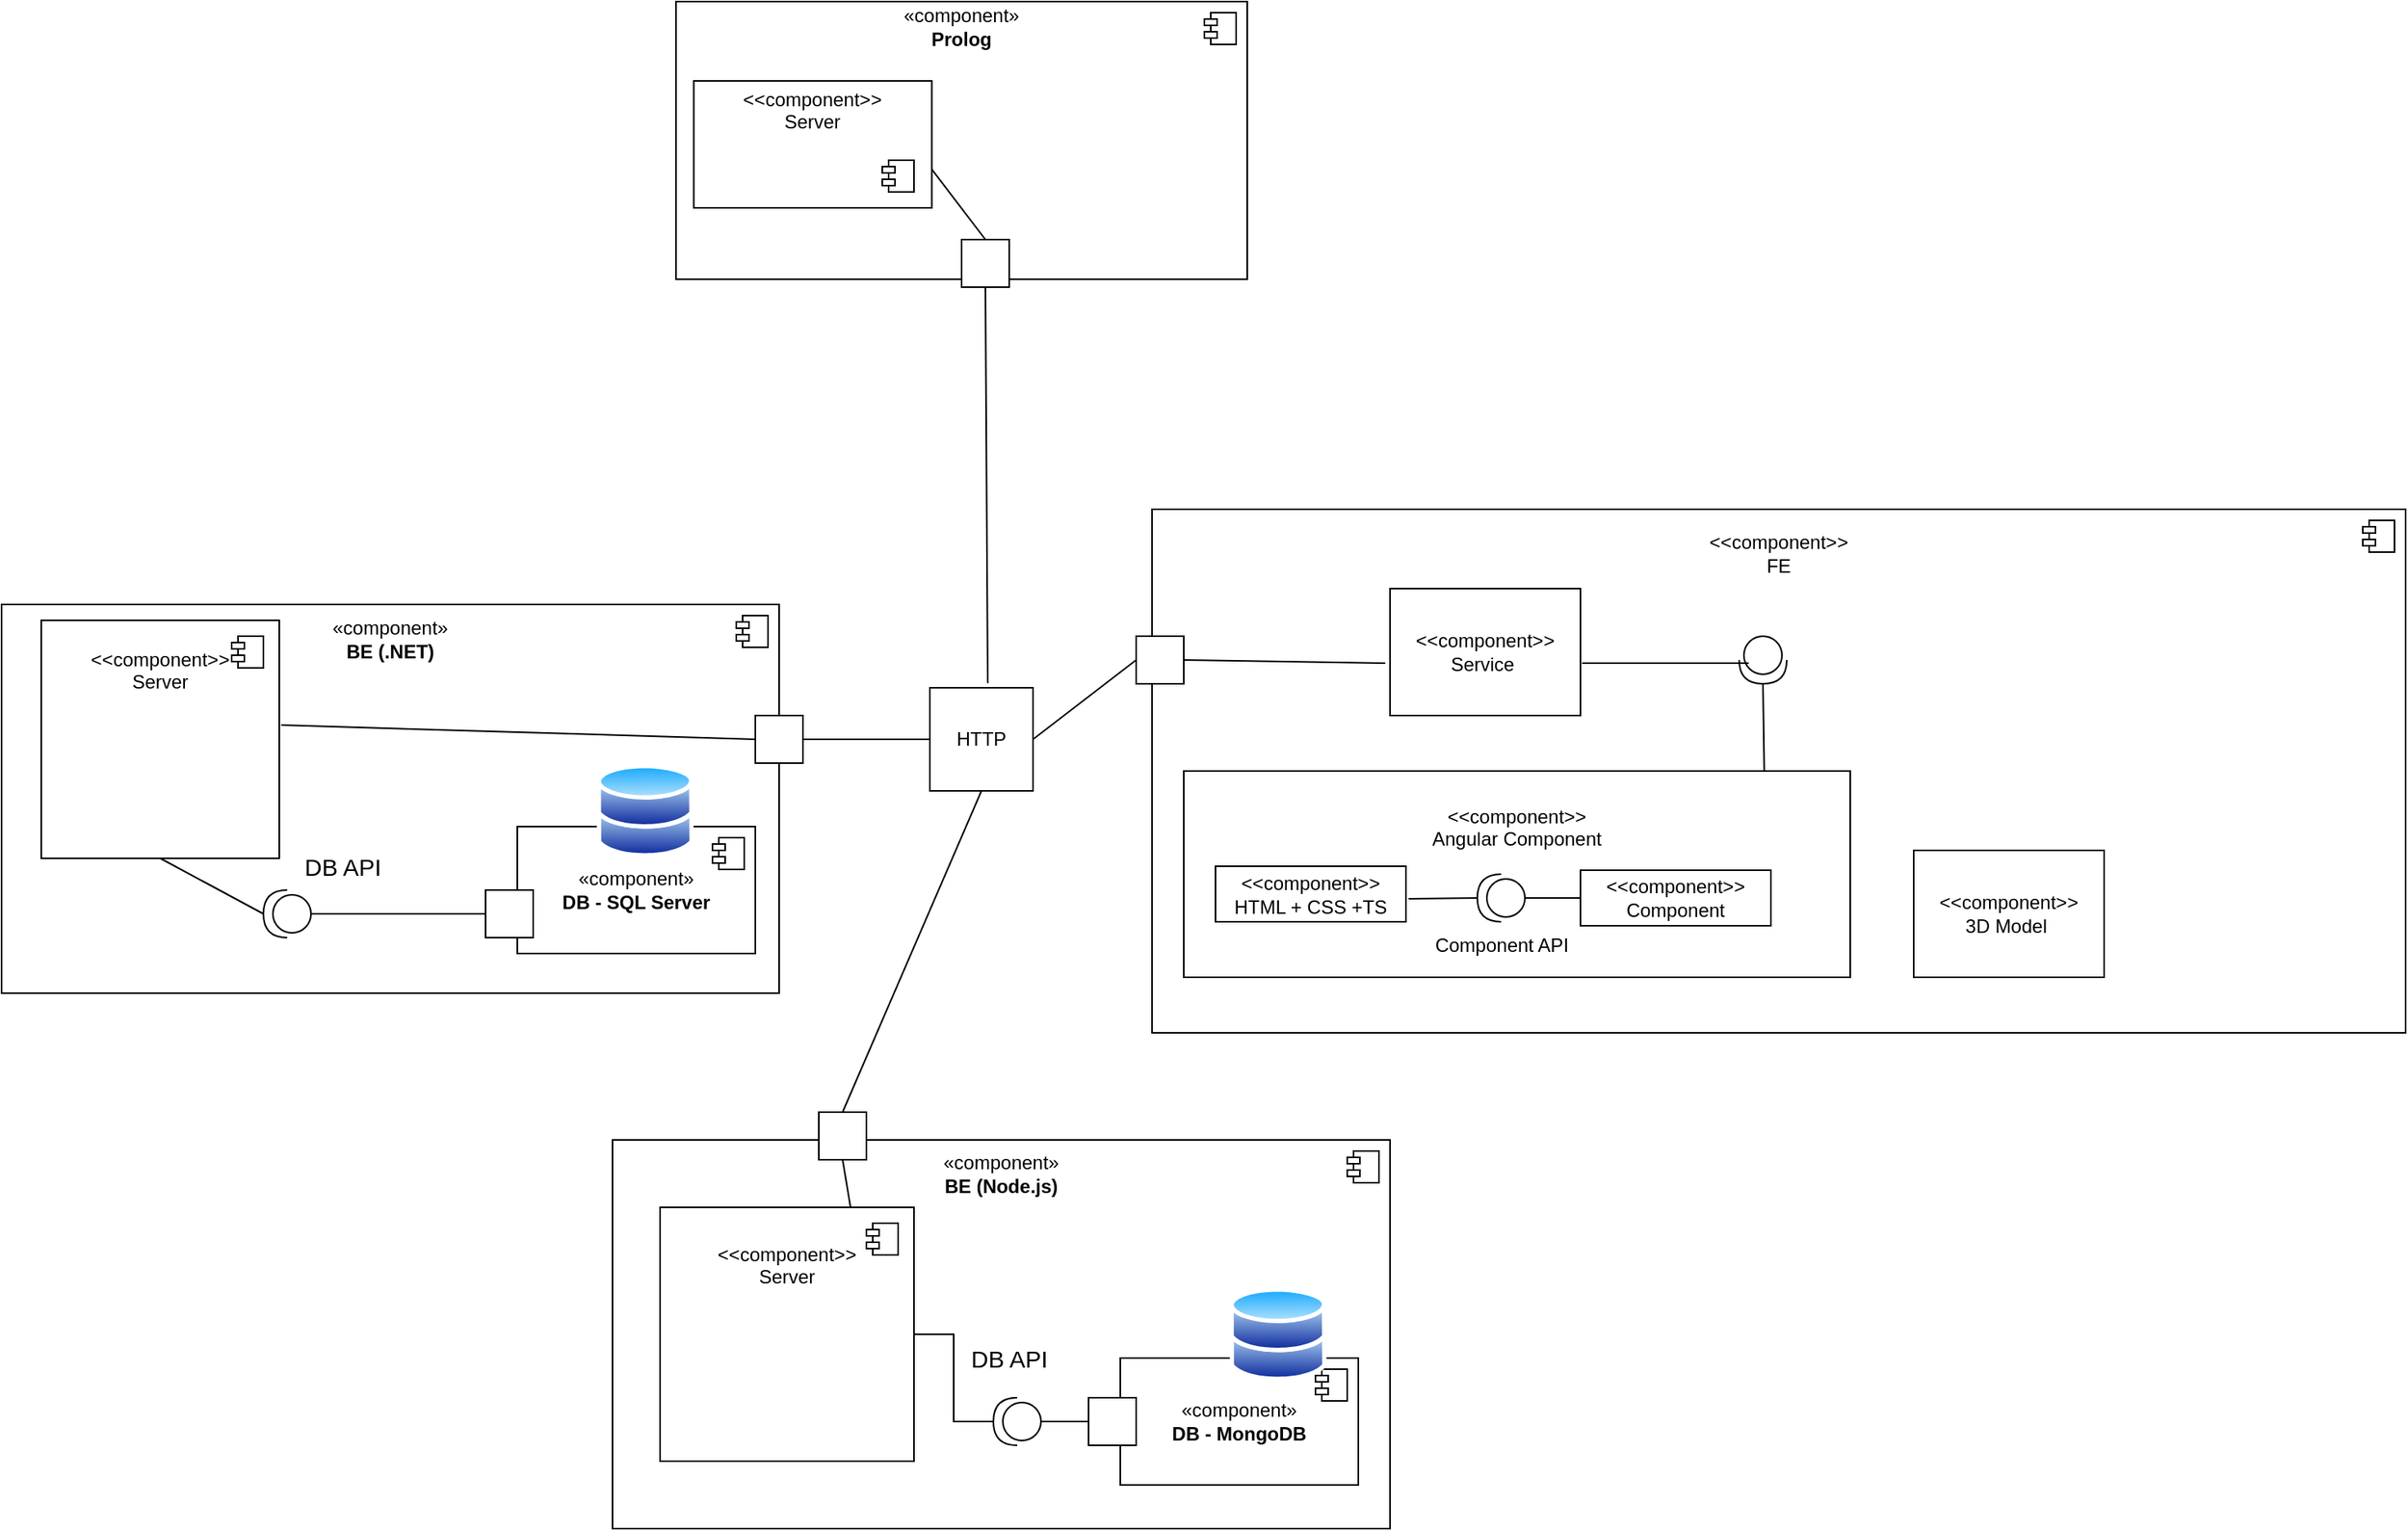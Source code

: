 <mxfile version="22.1.22" type="embed">
  <diagram name="Page-1" id="5f0bae14-7c28-e335-631c-24af17079c00">
    <mxGraphModel dx="470" dy="1202" grid="1" gridSize="10" guides="1" tooltips="1" connect="1" arrows="1" fold="1" page="1" pageScale="1" pageWidth="1100" pageHeight="850" background="none" math="0" shadow="0">
      <root>
        <mxCell id="0" />
        <mxCell id="1" parent="0" />
        <mxCell id="n8QAAM1QE8m8qRbaEajq-12" value="«component»&lt;div&gt;&lt;b&gt;BE (.NET)&lt;/b&gt;&lt;/div&gt;&lt;div&gt;&lt;b&gt;&lt;br&gt;&lt;/b&gt;&lt;/div&gt;&lt;div&gt;&lt;b&gt;&lt;br&gt;&lt;/b&gt;&lt;/div&gt;&lt;div&gt;&lt;b&gt;&lt;br&gt;&lt;/b&gt;&lt;/div&gt;&lt;div&gt;&lt;b&gt;&lt;br&gt;&lt;/b&gt;&lt;/div&gt;&lt;div&gt;&lt;b&gt;&lt;br&gt;&lt;/b&gt;&lt;/div&gt;&lt;div&gt;&lt;b&gt;&lt;br&gt;&lt;/b&gt;&lt;/div&gt;&lt;div&gt;&lt;b&gt;&lt;br&gt;&lt;/b&gt;&lt;/div&gt;&lt;div&gt;&lt;b&gt;&lt;br&gt;&lt;/b&gt;&lt;/div&gt;&lt;div&gt;&lt;b&gt;&lt;br&gt;&lt;/b&gt;&lt;/div&gt;&lt;div&gt;&lt;b&gt;&lt;br&gt;&lt;/b&gt;&lt;/div&gt;&lt;div&gt;&lt;b&gt;&lt;br&gt;&lt;/b&gt;&lt;/div&gt;&lt;div&gt;&lt;b&gt;&lt;br&gt;&lt;/b&gt;&lt;/div&gt;&lt;div&gt;&lt;b&gt;&lt;br&gt;&lt;/b&gt;&lt;/div&gt;&lt;div&gt;&lt;b&gt;&lt;br&gt;&lt;/b&gt;&lt;/div&gt;" style="html=1;dropTarget=0;whiteSpace=wrap;" parent="1" vertex="1">
          <mxGeometry x="305" y="190" width="490" height="245" as="geometry" />
        </mxCell>
        <mxCell id="n8QAAM1QE8m8qRbaEajq-13" value="" style="shape=module;jettyWidth=8;jettyHeight=4;" parent="n8QAAM1QE8m8qRbaEajq-12" vertex="1">
          <mxGeometry x="1" width="20" height="20" relative="1" as="geometry">
            <mxPoint x="-27" y="7" as="offset" />
          </mxGeometry>
        </mxCell>
        <mxCell id="n8QAAM1QE8m8qRbaEajq-14" value="&lt;div style=&quot;&quot;&gt;&lt;span style=&quot;background-color: initial;&quot;&gt;&amp;lt;&amp;lt;component&amp;gt;&amp;gt;&lt;/span&gt;&lt;/div&gt;&lt;div style=&quot;&quot;&gt;&lt;span style=&quot;background-color: initial;&quot;&gt;Server&lt;/span&gt;&lt;/div&gt;&lt;div style=&quot;&quot;&gt;&lt;span style=&quot;background-color: initial;&quot;&gt;&lt;br&gt;&lt;/span&gt;&lt;/div&gt;&lt;div style=&quot;&quot;&gt;&lt;span style=&quot;background-color: initial;&quot;&gt;&lt;br&gt;&lt;/span&gt;&lt;/div&gt;&lt;div style=&quot;&quot;&gt;&lt;span style=&quot;background-color: initial;&quot;&gt;&lt;br&gt;&lt;/span&gt;&lt;/div&gt;&lt;div style=&quot;&quot;&gt;&lt;span style=&quot;background-color: initial;&quot;&gt;&lt;br&gt;&lt;/span&gt;&lt;/div&gt;&lt;div style=&quot;&quot;&gt;&lt;span style=&quot;background-color: initial;&quot;&gt;&lt;br&gt;&lt;/span&gt;&lt;/div&gt;&lt;br&gt;" style="whiteSpace=wrap;html=1;aspect=fixed;labelPosition=center;verticalLabelPosition=middle;align=center;verticalAlign=middle;" parent="1" vertex="1">
          <mxGeometry x="330" y="200" width="150" height="150" as="geometry" />
        </mxCell>
        <mxCell id="2J6mhQwY4nmyH72Ya9vR-6" value="" style="shape=providedRequiredInterface;html=1;verticalLabelPosition=bottom;sketch=0;rotation=-180;" parent="1" vertex="1">
          <mxGeometry x="470" y="370" width="30" height="30" as="geometry" />
        </mxCell>
        <mxCell id="2J6mhQwY4nmyH72Ya9vR-7" value="&lt;font style=&quot;font-size: 15px;&quot;&gt;DB API&lt;/font&gt;" style="text;strokeColor=none;fillColor=none;align=left;verticalAlign=middle;spacingLeft=4;spacingRight=4;overflow=hidden;points=[[0,0.5],[1,0.5]];portConstraint=eastwest;rotatable=0;whiteSpace=wrap;html=1;" parent="1" vertex="1">
          <mxGeometry x="490" y="340" width="70" height="30" as="geometry" />
        </mxCell>
        <mxCell id="2J6mhQwY4nmyH72Ya9vR-10" value="«component»&lt;div&gt;&lt;b&gt;DB - SQL Server&lt;/b&gt;&lt;/div&gt;" style="html=1;dropTarget=0;whiteSpace=wrap;" parent="1" vertex="1">
          <mxGeometry x="630" y="330" width="150" height="80" as="geometry" />
        </mxCell>
        <mxCell id="2J6mhQwY4nmyH72Ya9vR-11" value="" style="shape=module;jettyWidth=8;jettyHeight=4;" parent="2J6mhQwY4nmyH72Ya9vR-10" vertex="1">
          <mxGeometry x="1" width="20" height="20" relative="1" as="geometry">
            <mxPoint x="-27" y="7" as="offset" />
          </mxGeometry>
        </mxCell>
        <mxCell id="2J6mhQwY4nmyH72Ya9vR-9" value="" style="whiteSpace=wrap;html=1;aspect=fixed;" parent="1" vertex="1">
          <mxGeometry x="610" y="370" width="30" height="30" as="geometry" />
        </mxCell>
        <mxCell id="2" value="&amp;lt;&amp;lt;component&amp;gt;&amp;gt;&lt;br&gt;FE&lt;br&gt;&lt;br&gt;&lt;br&gt;&lt;br&gt;&lt;br&gt;&lt;br&gt;&lt;br&gt;&lt;br&gt;&lt;br&gt;&lt;br&gt;&lt;br&gt;&lt;br&gt;&lt;br&gt;&lt;br&gt;&lt;br&gt;&lt;br&gt;&lt;br&gt;&lt;br&gt;&lt;br&gt;&lt;br&gt;" style="html=1;dropTarget=0;whiteSpace=wrap;labelPosition=center;verticalLabelPosition=middle;align=center;verticalAlign=middle;" parent="1" vertex="1">
          <mxGeometry x="1030" y="130" width="790" height="330" as="geometry" />
        </mxCell>
        <mxCell id="3" value="" style="shape=module;jettyWidth=8;jettyHeight=4;" parent="2" vertex="1">
          <mxGeometry x="1" width="20" height="20" relative="1" as="geometry">
            <mxPoint x="-27" y="7" as="offset" />
          </mxGeometry>
        </mxCell>
        <mxCell id="4" value="" style="image;aspect=fixed;perimeter=ellipsePerimeter;html=1;align=center;shadow=0;dashed=0;spacingTop=3;image=img/lib/active_directory/databases.svg;" parent="1" vertex="1">
          <mxGeometry x="680" y="290" width="61.22" height="60" as="geometry" />
        </mxCell>
        <mxCell id="14" value="&amp;lt;&amp;lt;component&amp;gt;&amp;gt;&lt;br&gt;3D Model&amp;nbsp;" style="rounded=0;whiteSpace=wrap;html=1;" parent="1" vertex="1">
          <mxGeometry x="1510" y="345" width="120" height="80" as="geometry" />
        </mxCell>
        <mxCell id="28" value="" style="endArrow=none;html=1;rounded=0;exitX=0;exitY=0.5;exitDx=0;exitDy=0;exitPerimeter=0;entryX=0;entryY=0.5;entryDx=0;entryDy=0;" parent="1" source="2J6mhQwY4nmyH72Ya9vR-6" target="2J6mhQwY4nmyH72Ya9vR-9" edge="1">
          <mxGeometry width="50" height="50" relative="1" as="geometry">
            <mxPoint x="450" y="555" as="sourcePoint" />
            <mxPoint x="580" y="385" as="targetPoint" />
            <Array as="points" />
          </mxGeometry>
        </mxCell>
        <mxCell id="39" value="" style="whiteSpace=wrap;html=1;aspect=fixed;" parent="1" vertex="1">
          <mxGeometry x="1020" y="210" width="30" height="30" as="geometry" />
        </mxCell>
        <mxCell id="52" value="&lt;br&gt;&lt;br&gt;&lt;br&gt;&lt;br&gt;&lt;br&gt;&lt;br&gt;&lt;br&gt;&lt;br&gt;&lt;br&gt;&lt;br&gt;&lt;br&gt;&lt;br&gt;&lt;br&gt;&lt;br&gt;&lt;br&gt;&amp;lt;&amp;lt;component&amp;gt;&amp;gt;&lt;br&gt;Angular Component&lt;br&gt;&amp;nbsp;" style="rounded=0;whiteSpace=wrap;html=1;labelPosition=center;verticalLabelPosition=top;align=center;verticalAlign=middle;" parent="1" vertex="1">
          <mxGeometry x="1050" y="295" width="420" height="130" as="geometry" />
        </mxCell>
        <mxCell id="54" value="&amp;lt;&amp;lt;component&amp;gt;&amp;gt;&lt;br&gt;HTML + CSS +TS" style="rounded=0;whiteSpace=wrap;html=1;" parent="1" vertex="1">
          <mxGeometry x="1070" y="355" width="120" height="35" as="geometry" />
        </mxCell>
        <mxCell id="55" value="&amp;lt;&amp;lt;component&amp;gt;&amp;gt;&lt;br&gt;Component" style="rounded=0;whiteSpace=wrap;html=1;" parent="1" vertex="1">
          <mxGeometry x="1300" y="357.5" width="120" height="35" as="geometry" />
        </mxCell>
        <mxCell id="57" value="&amp;lt;&amp;lt;component&amp;gt;&amp;gt;&lt;br&gt;Service&amp;nbsp;" style="rounded=0;whiteSpace=wrap;html=1;" parent="1" vertex="1">
          <mxGeometry x="1180" y="180" width="120" height="80" as="geometry" />
        </mxCell>
        <mxCell id="58" value="" style="shape=providedRequiredInterface;html=1;verticalLabelPosition=bottom;sketch=0;rotation=90;" parent="1" vertex="1">
          <mxGeometry x="1400" y="210" width="30" height="30" as="geometry" />
        </mxCell>
        <mxCell id="61" value="" style="endArrow=none;html=1;rounded=0;entryX=0.5;entryY=1;entryDx=0;entryDy=0;exitX=1;exitY=0.5;exitDx=0;exitDy=0;exitPerimeter=0;" parent="1" source="2J6mhQwY4nmyH72Ya9vR-6" target="n8QAAM1QE8m8qRbaEajq-14" edge="1">
          <mxGeometry width="50" height="50" relative="1" as="geometry">
            <mxPoint x="360" y="410" as="sourcePoint" />
            <mxPoint x="410" y="360" as="targetPoint" />
          </mxGeometry>
        </mxCell>
        <mxCell id="64" value="" style="shape=module;jettyWidth=8;jettyHeight=4;" parent="1" vertex="1">
          <mxGeometry x="450" y="210" width="20" height="20" as="geometry" />
        </mxCell>
        <mxCell id="67" value="«component»&lt;div&gt;&lt;b&gt;BE (Node.js&lt;/b&gt;&lt;b style=&quot;background-color: initial;&quot;&gt;)&lt;/b&gt;&lt;/div&gt;&lt;div&gt;&lt;b&gt;&lt;br&gt;&lt;/b&gt;&lt;/div&gt;&lt;div&gt;&lt;b&gt;&lt;br&gt;&lt;/b&gt;&lt;/div&gt;&lt;div&gt;&lt;b&gt;&lt;br&gt;&lt;/b&gt;&lt;/div&gt;&lt;div&gt;&lt;b&gt;&lt;br&gt;&lt;/b&gt;&lt;/div&gt;&lt;div&gt;&lt;b&gt;&lt;br&gt;&lt;/b&gt;&lt;/div&gt;&lt;div&gt;&lt;b&gt;&lt;br&gt;&lt;/b&gt;&lt;/div&gt;&lt;div&gt;&lt;b&gt;&lt;br&gt;&lt;/b&gt;&lt;/div&gt;&lt;div&gt;&lt;b&gt;&lt;br&gt;&lt;/b&gt;&lt;/div&gt;&lt;div&gt;&lt;b&gt;&lt;br&gt;&lt;/b&gt;&lt;/div&gt;&lt;div&gt;&lt;b&gt;&lt;br&gt;&lt;/b&gt;&lt;/div&gt;&lt;div&gt;&lt;b&gt;&lt;br&gt;&lt;/b&gt;&lt;/div&gt;&lt;div&gt;&lt;b&gt;&lt;br&gt;&lt;/b&gt;&lt;/div&gt;&lt;div&gt;&lt;b&gt;&lt;br&gt;&lt;/b&gt;&lt;/div&gt;&lt;div&gt;&lt;b&gt;&lt;br&gt;&lt;/b&gt;&lt;/div&gt;" style="html=1;dropTarget=0;whiteSpace=wrap;" parent="1" vertex="1">
          <mxGeometry x="690" y="527.5" width="490" height="245" as="geometry" />
        </mxCell>
        <mxCell id="68" value="" style="shape=module;jettyWidth=8;jettyHeight=4;" parent="67" vertex="1">
          <mxGeometry x="1" width="20" height="20" relative="1" as="geometry">
            <mxPoint x="-27" y="7" as="offset" />
          </mxGeometry>
        </mxCell>
        <mxCell id="69" value="«component»&lt;div&gt;&lt;b&gt;DB - MongoDB&lt;/b&gt;&lt;/div&gt;" style="html=1;dropTarget=0;whiteSpace=wrap;" parent="1" vertex="1">
          <mxGeometry x="1010" y="665" width="150" height="80" as="geometry" />
        </mxCell>
        <mxCell id="70" value="" style="shape=module;jettyWidth=8;jettyHeight=4;" parent="69" vertex="1">
          <mxGeometry x="1" width="20" height="20" relative="1" as="geometry">
            <mxPoint x="-27" y="7" as="offset" />
          </mxGeometry>
        </mxCell>
        <mxCell id="71" value="" style="image;aspect=fixed;perimeter=ellipsePerimeter;html=1;align=center;shadow=0;dashed=0;spacingTop=3;image=img/lib/active_directory/databases.svg;" parent="1" vertex="1">
          <mxGeometry x="1078.78" y="620" width="61.22" height="60" as="geometry" />
        </mxCell>
        <mxCell id="73" value="" style="endArrow=none;html=1;rounded=0;exitX=0;exitY=0.5;exitDx=0;exitDy=0;exitPerimeter=0;entryX=0;entryY=0.5;entryDx=0;entryDy=0;" parent="1" source="72" edge="1">
          <mxGeometry width="50" height="50" relative="1" as="geometry">
            <mxPoint x="900" y="704.5" as="sourcePoint" />
            <mxPoint x="1010" y="704.5" as="targetPoint" />
            <Array as="points" />
          </mxGeometry>
        </mxCell>
        <mxCell id="106" value="" style="edgeStyle=orthogonalEdgeStyle;rounded=0;orthogonalLoop=1;jettySize=auto;html=1;endArrow=none;endFill=0;" edge="1" parent="1" source="74" target="77">
          <mxGeometry relative="1" as="geometry" />
        </mxCell>
        <mxCell id="74" value="" style="shape=providedRequiredInterface;html=1;verticalLabelPosition=bottom;sketch=0;rotation=-180;" parent="1" vertex="1">
          <mxGeometry x="930" y="690" width="30" height="30" as="geometry" />
        </mxCell>
        <mxCell id="77" value="&lt;div style=&quot;&quot;&gt;&lt;span style=&quot;background-color: initial;&quot;&gt;&amp;lt;&amp;lt;component&amp;gt;&amp;gt;&lt;/span&gt;&lt;/div&gt;&lt;div style=&quot;&quot;&gt;&lt;span style=&quot;background-color: initial;&quot;&gt;Server&lt;/span&gt;&lt;/div&gt;&lt;div style=&quot;&quot;&gt;&lt;span style=&quot;background-color: initial;&quot;&gt;&lt;br&gt;&lt;/span&gt;&lt;/div&gt;&lt;div style=&quot;&quot;&gt;&lt;span style=&quot;background-color: initial;&quot;&gt;&lt;br&gt;&lt;/span&gt;&lt;/div&gt;&lt;div style=&quot;&quot;&gt;&lt;span style=&quot;background-color: initial;&quot;&gt;&lt;br&gt;&lt;/span&gt;&lt;/div&gt;&lt;div style=&quot;&quot;&gt;&lt;span style=&quot;background-color: initial;&quot;&gt;&lt;br&gt;&lt;/span&gt;&lt;/div&gt;&lt;div style=&quot;&quot;&gt;&lt;span style=&quot;background-color: initial;&quot;&gt;&lt;br&gt;&lt;/span&gt;&lt;/div&gt;&lt;br&gt;" style="whiteSpace=wrap;html=1;aspect=fixed;labelPosition=center;verticalLabelPosition=middle;align=center;verticalAlign=middle;" parent="1" vertex="1">
          <mxGeometry x="720" y="570" width="160" height="160" as="geometry" />
        </mxCell>
        <mxCell id="78" value="" style="shape=module;jettyWidth=8;jettyHeight=4;" parent="1" vertex="1">
          <mxGeometry x="850" y="580" width="20" height="20" as="geometry" />
        </mxCell>
        <mxCell id="79" value="&lt;font style=&quot;font-size: 15px;&quot;&gt;DB API&lt;/font&gt;" style="text;strokeColor=none;fillColor=none;align=left;verticalAlign=middle;spacingLeft=4;spacingRight=4;overflow=hidden;points=[[0,0.5],[1,0.5]];portConstraint=eastwest;rotatable=0;whiteSpace=wrap;html=1;" parent="1" vertex="1">
          <mxGeometry x="910" y="650" width="70" height="30" as="geometry" />
        </mxCell>
        <mxCell id="84" value="Component API&lt;br&gt;" style="text;html=1;align=center;verticalAlign=middle;resizable=0;points=[];autosize=1;strokeColor=none;fillColor=none;" parent="1" vertex="1">
          <mxGeometry x="1195" y="390" width="110" height="30" as="geometry" />
        </mxCell>
        <mxCell id="85" value="HTTP" style="whiteSpace=wrap;html=1;aspect=fixed;" parent="1" vertex="1">
          <mxGeometry x="890" y="242.5" width="65" height="65" as="geometry" />
        </mxCell>
        <mxCell id="86" value="" style="endArrow=none;html=1;rounded=0;exitX=0.5;exitY=0;exitDx=0;exitDy=0;entryX=0.5;entryY=1;entryDx=0;entryDy=0;" parent="1" source="88" target="85" edge="1">
          <mxGeometry width="50" height="50" relative="1" as="geometry">
            <mxPoint x="820" y="485" as="sourcePoint" />
            <mxPoint x="870" y="435" as="targetPoint" />
          </mxGeometry>
        </mxCell>
        <mxCell id="87" value="" style="whiteSpace=wrap;html=1;aspect=fixed;" parent="1" vertex="1">
          <mxGeometry x="780" y="260" width="30" height="30" as="geometry" />
        </mxCell>
        <mxCell id="88" value="" style="whiteSpace=wrap;html=1;aspect=fixed;" parent="1" vertex="1">
          <mxGeometry x="820" y="510" width="30" height="30" as="geometry" />
        </mxCell>
        <mxCell id="89" value="" style="endArrow=none;html=1;rounded=0;exitX=0;exitY=0.5;exitDx=0;exitDy=0;entryX=1;entryY=0.5;entryDx=0;entryDy=0;" parent="1" source="85" target="87" edge="1">
          <mxGeometry width="50" height="50" relative="1" as="geometry">
            <mxPoint x="859.41" y="395" as="sourcePoint" />
            <mxPoint x="859.41" y="340" as="targetPoint" />
          </mxGeometry>
        </mxCell>
        <mxCell id="56" value="" style="shape=providedRequiredInterface;html=1;verticalLabelPosition=bottom;sketch=0;rotation=-180;" parent="1" vertex="1">
          <mxGeometry x="1235" y="360" width="30" height="30" as="geometry" />
        </mxCell>
        <mxCell id="93" value="" style="endArrow=none;html=1;rounded=0;entryX=1;entryY=0.5;entryDx=0;entryDy=0;entryPerimeter=0;exitX=1.014;exitY=0.587;exitDx=0;exitDy=0;exitPerimeter=0;" parent="1" source="54" target="56" edge="1">
          <mxGeometry width="50" height="50" relative="1" as="geometry">
            <mxPoint x="1150" y="420" as="sourcePoint" />
            <mxPoint x="1200" y="370" as="targetPoint" />
          </mxGeometry>
        </mxCell>
        <mxCell id="94" value="" style="endArrow=none;html=1;rounded=0;entryX=0;entryY=0.5;entryDx=0;entryDy=0;exitX=0;exitY=0.5;exitDx=0;exitDy=0;exitPerimeter=0;" parent="1" source="56" target="55" edge="1">
          <mxGeometry width="50" height="50" relative="1" as="geometry">
            <mxPoint x="1235" y="400" as="sourcePoint" />
            <mxPoint x="1278" y="399" as="targetPoint" />
          </mxGeometry>
        </mxCell>
        <mxCell id="96" value="" style="endArrow=none;html=1;rounded=0;exitX=0;exitY=0.5;exitDx=0;exitDy=0;exitPerimeter=0;entryX=0;entryY=0.5;entryDx=0;entryDy=0;" parent="1" source="74" target="72" edge="1">
          <mxGeometry width="50" height="50" relative="1" as="geometry">
            <mxPoint x="900" y="704.5" as="sourcePoint" />
            <mxPoint x="1010" y="704.5" as="targetPoint" />
            <Array as="points" />
          </mxGeometry>
        </mxCell>
        <mxCell id="72" value="" style="whiteSpace=wrap;html=1;aspect=fixed;" parent="1" vertex="1">
          <mxGeometry x="990" y="690" width="30" height="30" as="geometry" />
        </mxCell>
        <mxCell id="98" value="" style="endArrow=none;html=1;rounded=0;exitX=1;exitY=0.5;exitDx=0;exitDy=0;entryX=0;entryY=0.5;entryDx=0;entryDy=0;" parent="1" source="85" target="39" edge="1">
          <mxGeometry width="50" height="50" relative="1" as="geometry">
            <mxPoint x="830" y="202" as="sourcePoint" />
            <mxPoint x="918" as="targetPoint" />
          </mxGeometry>
        </mxCell>
        <mxCell id="99" value="" style="endArrow=none;html=1;rounded=0;exitX=-0.025;exitY=0.588;exitDx=0;exitDy=0;entryX=1;entryY=0.5;entryDx=0;entryDy=0;exitPerimeter=0;" parent="1" source="57" target="39" edge="1">
          <mxGeometry width="50" height="50" relative="1" as="geometry">
            <mxPoint x="1160" y="250" as="sourcePoint" />
            <mxPoint x="1225" y="200" as="targetPoint" />
          </mxGeometry>
        </mxCell>
        <mxCell id="100" value="" style="endArrow=none;html=1;rounded=0;exitX=0.567;exitY=0.8;exitDx=0;exitDy=0;entryX=1.008;entryY=0.588;entryDx=0;entryDy=0;exitPerimeter=0;entryPerimeter=0;" parent="1" source="58" target="57" edge="1">
          <mxGeometry width="50" height="50" relative="1" as="geometry">
            <mxPoint x="1667" y="237" as="sourcePoint" />
            <mxPoint x="1540" y="235" as="targetPoint" />
          </mxGeometry>
        </mxCell>
        <mxCell id="101" value="" style="endArrow=none;html=1;rounded=0;exitX=0.871;exitY=0;exitDx=0;exitDy=0;entryX=1;entryY=0.5;entryDx=0;entryDy=0;exitPerimeter=0;entryPerimeter=0;" parent="1" source="52" target="58" edge="1">
          <mxGeometry width="50" height="50" relative="1" as="geometry">
            <mxPoint x="1645" y="242.5" as="sourcePoint" />
            <mxPoint x="1540" y="242.5" as="targetPoint" />
          </mxGeometry>
        </mxCell>
        <mxCell id="102" value="«component»&lt;div&gt;&lt;b&gt;Prolog&lt;/b&gt;&lt;/div&gt;&lt;div&gt;&lt;b&gt;&lt;br&gt;&lt;/b&gt;&lt;/div&gt;&lt;div&gt;&lt;br&gt;&lt;/div&gt;&lt;div&gt;&lt;br&gt;&lt;/div&gt;&lt;div&gt;&lt;br&gt;&lt;/div&gt;&lt;div&gt;&lt;br&gt;&lt;/div&gt;&lt;div&gt;&lt;br&gt;&lt;/div&gt;&lt;div&gt;&lt;br&gt;&lt;/div&gt;&lt;div&gt;&lt;br&gt;&lt;/div&gt;&lt;div&gt;&lt;br&gt;&lt;/div&gt;&lt;div&gt;&lt;br&gt;&lt;/div&gt;" style="html=1;dropTarget=0;whiteSpace=wrap;" parent="1" vertex="1">
          <mxGeometry x="730" y="-190" width="360" height="175" as="geometry" />
        </mxCell>
        <mxCell id="103" value="" style="shape=module;jettyWidth=8;jettyHeight=4;" parent="102" vertex="1">
          <mxGeometry x="1" width="20" height="20" relative="1" as="geometry">
            <mxPoint x="-27" y="7" as="offset" />
          </mxGeometry>
        </mxCell>
        <mxCell id="104" value="" style="whiteSpace=wrap;html=1;aspect=fixed;" parent="1" vertex="1">
          <mxGeometry x="910" y="-40" width="30" height="30" as="geometry" />
        </mxCell>
        <mxCell id="105" value="" style="endArrow=none;html=1;rounded=0;exitX=0.561;exitY=-0.045;exitDx=0;exitDy=0;entryX=0.5;entryY=1;entryDx=0;entryDy=0;exitPerimeter=0;" parent="1" source="85" target="104" edge="1">
          <mxGeometry width="50" height="50" relative="1" as="geometry">
            <mxPoint x="930" y="120" as="sourcePoint" />
            <mxPoint x="850" y="120" as="targetPoint" />
          </mxGeometry>
        </mxCell>
        <mxCell id="109" value="" style="endArrow=none;html=1;rounded=0;entryX=0.75;entryY=0;entryDx=0;entryDy=0;exitX=0.5;exitY=1;exitDx=0;exitDy=0;" edge="1" parent="1" source="88" target="77">
          <mxGeometry width="50" height="50" relative="1" as="geometry">
            <mxPoint x="810" y="480" as="sourcePoint" />
            <mxPoint x="860" y="430" as="targetPoint" />
          </mxGeometry>
        </mxCell>
        <mxCell id="110" value="" style="endArrow=none;html=1;rounded=0;entryX=0;entryY=0.5;entryDx=0;entryDy=0;exitX=1.008;exitY=0.44;exitDx=0;exitDy=0;exitPerimeter=0;" edge="1" parent="1" source="n8QAAM1QE8m8qRbaEajq-14" target="87">
          <mxGeometry width="50" height="50" relative="1" as="geometry">
            <mxPoint x="685" y="230" as="sourcePoint" />
            <mxPoint x="690" y="260" as="targetPoint" />
          </mxGeometry>
        </mxCell>
        <mxCell id="111" value="" style="endArrow=none;html=1;rounded=0;entryX=0.5;entryY=0;entryDx=0;entryDy=0;exitX=0.996;exitY=0.687;exitDx=0;exitDy=0;exitPerimeter=0;" edge="1" parent="1" source="113" target="104">
          <mxGeometry width="50" height="50" relative="1" as="geometry">
            <mxPoint x="885.16" y="-36.62" as="sourcePoint" />
            <mxPoint x="860.11" y="49" as="targetPoint" />
          </mxGeometry>
        </mxCell>
        <mxCell id="113" value="&lt;div style=&quot;border-color: var(--border-color);&quot;&gt;&amp;lt;&amp;lt;component&amp;gt;&amp;gt;&lt;/div&gt;&lt;div style=&quot;border-color: var(--border-color);&quot;&gt;&lt;span style=&quot;border-color: var(--border-color); background-color: initial;&quot;&gt;Server&lt;/span&gt;&lt;/div&gt;&lt;div style=&quot;border-color: var(--border-color);&quot;&gt;&lt;span style=&quot;border-color: var(--border-color); background-color: initial;&quot;&gt;&lt;br style=&quot;border-color: var(--border-color);&quot;&gt;&lt;/span&gt;&lt;/div&gt;&lt;div style=&quot;border-color: var(--border-color);&quot;&gt;&lt;br&gt;&lt;/div&gt;&lt;div style=&quot;border-color: var(--border-color);&quot;&gt;&lt;br&gt;&lt;/div&gt;" style="rounded=0;whiteSpace=wrap;html=1;" vertex="1" parent="1">
          <mxGeometry x="741.22" y="-140" width="150" height="80" as="geometry" />
        </mxCell>
        <mxCell id="112" value="" style="shape=module;jettyWidth=8;jettyHeight=4;" vertex="1" parent="1">
          <mxGeometry x="860" y="-90" width="20" height="20" as="geometry" />
        </mxCell>
      </root>
    </mxGraphModel>
  </diagram>
</mxfile>
